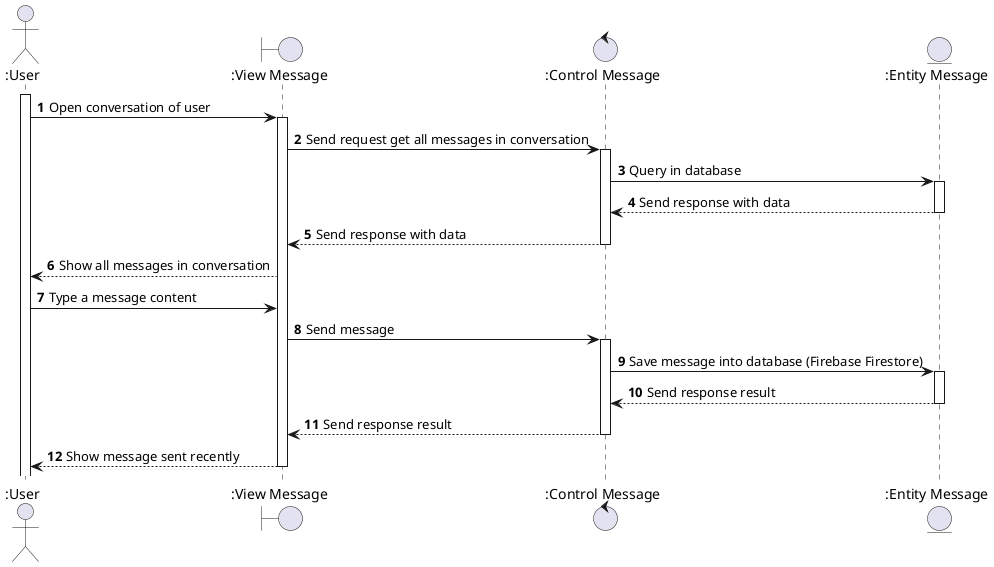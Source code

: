 @startuml

autonumber
actor ":User" as User
boundary ":View Message" as ClientApp
control ":Control Message" as Control
entity ":Entity Message" as Entity

activate User
User -> ClientApp: Open conversation of user
activate ClientApp
ClientApp -> Control: Send request get all messages in conversation
activate Control
Control -> Entity: Query in database
activate Entity
Entity --> Control: Send response with data
deactivate Entity
Control --> ClientApp: Send response with data
deactivate Control
ClientApp --> User: Show all messages in conversation

User -> ClientApp: Type a message content
ClientApp -> Control: Send message
activate Control
Control -> Entity: Save message into database (Firebase Firestore)
activate Entity
Entity --> Control: Send response result
deactivate Entity
Control --> ClientApp: Send response result
deactivate Control
ClientApp --> User: Show message sent recently
deactivate ClientApp




@enduml
